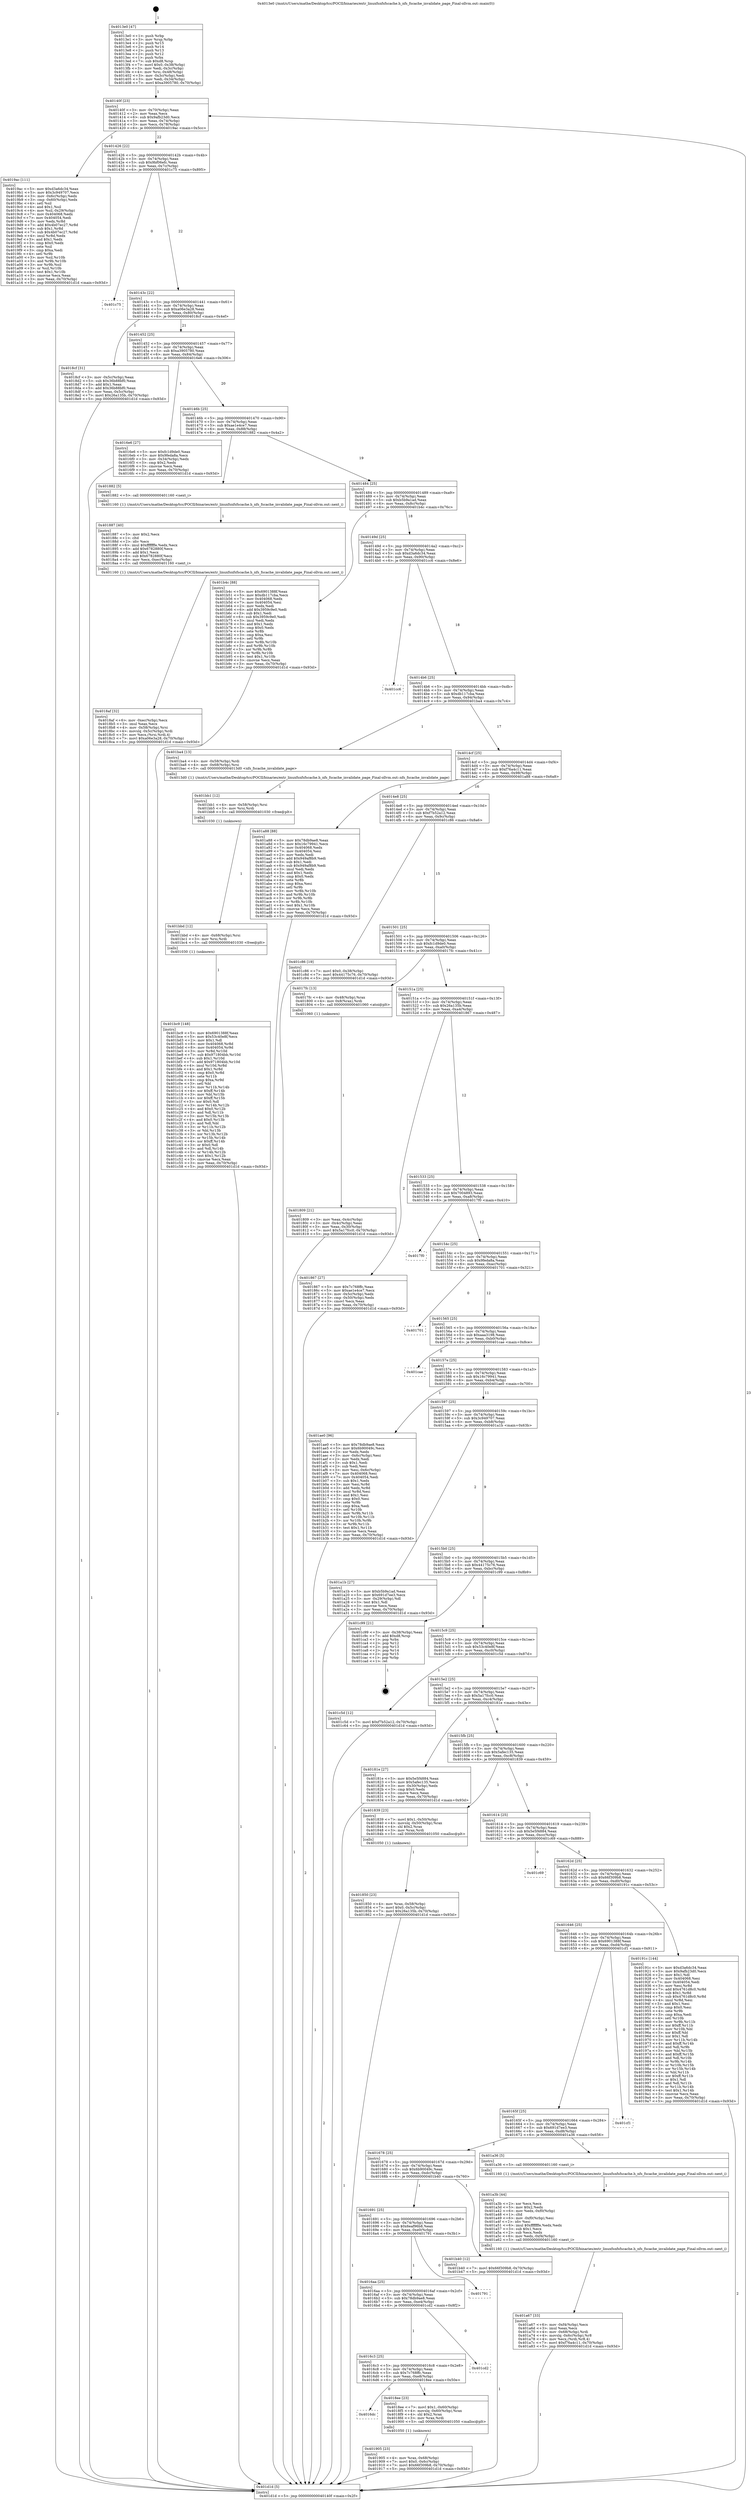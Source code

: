 digraph "0x4013e0" {
  label = "0x4013e0 (/mnt/c/Users/mathe/Desktop/tcc/POCII/binaries/extr_linuxfsnfsfscache.h_nfs_fscache_invalidate_page_Final-ollvm.out::main(0))"
  labelloc = "t"
  node[shape=record]

  Entry [label="",width=0.3,height=0.3,shape=circle,fillcolor=black,style=filled]
  "0x40140f" [label="{
     0x40140f [23]\l
     | [instrs]\l
     &nbsp;&nbsp;0x40140f \<+3\>: mov -0x70(%rbp),%eax\l
     &nbsp;&nbsp;0x401412 \<+2\>: mov %eax,%ecx\l
     &nbsp;&nbsp;0x401414 \<+6\>: sub $0x9afb23d0,%ecx\l
     &nbsp;&nbsp;0x40141a \<+3\>: mov %eax,-0x74(%rbp)\l
     &nbsp;&nbsp;0x40141d \<+3\>: mov %ecx,-0x78(%rbp)\l
     &nbsp;&nbsp;0x401420 \<+6\>: je 00000000004019ac \<main+0x5cc\>\l
  }"]
  "0x4019ac" [label="{
     0x4019ac [111]\l
     | [instrs]\l
     &nbsp;&nbsp;0x4019ac \<+5\>: mov $0xd3a6dc34,%eax\l
     &nbsp;&nbsp;0x4019b1 \<+5\>: mov $0x3c949707,%ecx\l
     &nbsp;&nbsp;0x4019b6 \<+3\>: mov -0x6c(%rbp),%edx\l
     &nbsp;&nbsp;0x4019b9 \<+3\>: cmp -0x60(%rbp),%edx\l
     &nbsp;&nbsp;0x4019bc \<+4\>: setl %sil\l
     &nbsp;&nbsp;0x4019c0 \<+4\>: and $0x1,%sil\l
     &nbsp;&nbsp;0x4019c4 \<+4\>: mov %sil,-0x29(%rbp)\l
     &nbsp;&nbsp;0x4019c8 \<+7\>: mov 0x404068,%edx\l
     &nbsp;&nbsp;0x4019cf \<+7\>: mov 0x404054,%edi\l
     &nbsp;&nbsp;0x4019d6 \<+3\>: mov %edx,%r8d\l
     &nbsp;&nbsp;0x4019d9 \<+7\>: add $0x4b07ec27,%r8d\l
     &nbsp;&nbsp;0x4019e0 \<+4\>: sub $0x1,%r8d\l
     &nbsp;&nbsp;0x4019e4 \<+7\>: sub $0x4b07ec27,%r8d\l
     &nbsp;&nbsp;0x4019eb \<+4\>: imul %r8d,%edx\l
     &nbsp;&nbsp;0x4019ef \<+3\>: and $0x1,%edx\l
     &nbsp;&nbsp;0x4019f2 \<+3\>: cmp $0x0,%edx\l
     &nbsp;&nbsp;0x4019f5 \<+4\>: sete %sil\l
     &nbsp;&nbsp;0x4019f9 \<+3\>: cmp $0xa,%edi\l
     &nbsp;&nbsp;0x4019fc \<+4\>: setl %r9b\l
     &nbsp;&nbsp;0x401a00 \<+3\>: mov %sil,%r10b\l
     &nbsp;&nbsp;0x401a03 \<+3\>: and %r9b,%r10b\l
     &nbsp;&nbsp;0x401a06 \<+3\>: xor %r9b,%sil\l
     &nbsp;&nbsp;0x401a09 \<+3\>: or %sil,%r10b\l
     &nbsp;&nbsp;0x401a0c \<+4\>: test $0x1,%r10b\l
     &nbsp;&nbsp;0x401a10 \<+3\>: cmovne %ecx,%eax\l
     &nbsp;&nbsp;0x401a13 \<+3\>: mov %eax,-0x70(%rbp)\l
     &nbsp;&nbsp;0x401a16 \<+5\>: jmp 0000000000401d1d \<main+0x93d\>\l
  }"]
  "0x401426" [label="{
     0x401426 [22]\l
     | [instrs]\l
     &nbsp;&nbsp;0x401426 \<+5\>: jmp 000000000040142b \<main+0x4b\>\l
     &nbsp;&nbsp;0x40142b \<+3\>: mov -0x74(%rbp),%eax\l
     &nbsp;&nbsp;0x40142e \<+5\>: sub $0x9bf06efc,%eax\l
     &nbsp;&nbsp;0x401433 \<+3\>: mov %eax,-0x7c(%rbp)\l
     &nbsp;&nbsp;0x401436 \<+6\>: je 0000000000401c75 \<main+0x895\>\l
  }"]
  Exit [label="",width=0.3,height=0.3,shape=circle,fillcolor=black,style=filled,peripheries=2]
  "0x401c75" [label="{
     0x401c75\l
  }", style=dashed]
  "0x40143c" [label="{
     0x40143c [22]\l
     | [instrs]\l
     &nbsp;&nbsp;0x40143c \<+5\>: jmp 0000000000401441 \<main+0x61\>\l
     &nbsp;&nbsp;0x401441 \<+3\>: mov -0x74(%rbp),%eax\l
     &nbsp;&nbsp;0x401444 \<+5\>: sub $0xa06e3a28,%eax\l
     &nbsp;&nbsp;0x401449 \<+3\>: mov %eax,-0x80(%rbp)\l
     &nbsp;&nbsp;0x40144c \<+6\>: je 00000000004018cf \<main+0x4ef\>\l
  }"]
  "0x401bc9" [label="{
     0x401bc9 [148]\l
     | [instrs]\l
     &nbsp;&nbsp;0x401bc9 \<+5\>: mov $0x6901388f,%eax\l
     &nbsp;&nbsp;0x401bce \<+5\>: mov $0x53c40e8f,%ecx\l
     &nbsp;&nbsp;0x401bd3 \<+2\>: mov $0x1,%dl\l
     &nbsp;&nbsp;0x401bd5 \<+8\>: mov 0x404068,%r8d\l
     &nbsp;&nbsp;0x401bdd \<+8\>: mov 0x404054,%r9d\l
     &nbsp;&nbsp;0x401be5 \<+3\>: mov %r8d,%r10d\l
     &nbsp;&nbsp;0x401be8 \<+7\>: sub $0x971804bb,%r10d\l
     &nbsp;&nbsp;0x401bef \<+4\>: sub $0x1,%r10d\l
     &nbsp;&nbsp;0x401bf3 \<+7\>: add $0x971804bb,%r10d\l
     &nbsp;&nbsp;0x401bfa \<+4\>: imul %r10d,%r8d\l
     &nbsp;&nbsp;0x401bfe \<+4\>: and $0x1,%r8d\l
     &nbsp;&nbsp;0x401c02 \<+4\>: cmp $0x0,%r8d\l
     &nbsp;&nbsp;0x401c06 \<+4\>: sete %r11b\l
     &nbsp;&nbsp;0x401c0a \<+4\>: cmp $0xa,%r9d\l
     &nbsp;&nbsp;0x401c0e \<+3\>: setl %bl\l
     &nbsp;&nbsp;0x401c11 \<+3\>: mov %r11b,%r14b\l
     &nbsp;&nbsp;0x401c14 \<+4\>: xor $0xff,%r14b\l
     &nbsp;&nbsp;0x401c18 \<+3\>: mov %bl,%r15b\l
     &nbsp;&nbsp;0x401c1b \<+4\>: xor $0xff,%r15b\l
     &nbsp;&nbsp;0x401c1f \<+3\>: xor $0x0,%dl\l
     &nbsp;&nbsp;0x401c22 \<+3\>: mov %r14b,%r12b\l
     &nbsp;&nbsp;0x401c25 \<+4\>: and $0x0,%r12b\l
     &nbsp;&nbsp;0x401c29 \<+3\>: and %dl,%r11b\l
     &nbsp;&nbsp;0x401c2c \<+3\>: mov %r15b,%r13b\l
     &nbsp;&nbsp;0x401c2f \<+4\>: and $0x0,%r13b\l
     &nbsp;&nbsp;0x401c33 \<+2\>: and %dl,%bl\l
     &nbsp;&nbsp;0x401c35 \<+3\>: or %r11b,%r12b\l
     &nbsp;&nbsp;0x401c38 \<+3\>: or %bl,%r13b\l
     &nbsp;&nbsp;0x401c3b \<+3\>: xor %r13b,%r12b\l
     &nbsp;&nbsp;0x401c3e \<+3\>: or %r15b,%r14b\l
     &nbsp;&nbsp;0x401c41 \<+4\>: xor $0xff,%r14b\l
     &nbsp;&nbsp;0x401c45 \<+3\>: or $0x0,%dl\l
     &nbsp;&nbsp;0x401c48 \<+3\>: and %dl,%r14b\l
     &nbsp;&nbsp;0x401c4b \<+3\>: or %r14b,%r12b\l
     &nbsp;&nbsp;0x401c4e \<+4\>: test $0x1,%r12b\l
     &nbsp;&nbsp;0x401c52 \<+3\>: cmovne %ecx,%eax\l
     &nbsp;&nbsp;0x401c55 \<+3\>: mov %eax,-0x70(%rbp)\l
     &nbsp;&nbsp;0x401c58 \<+5\>: jmp 0000000000401d1d \<main+0x93d\>\l
  }"]
  "0x4018cf" [label="{
     0x4018cf [31]\l
     | [instrs]\l
     &nbsp;&nbsp;0x4018cf \<+3\>: mov -0x5c(%rbp),%eax\l
     &nbsp;&nbsp;0x4018d2 \<+5\>: sub $0x36b88bf0,%eax\l
     &nbsp;&nbsp;0x4018d7 \<+3\>: add $0x1,%eax\l
     &nbsp;&nbsp;0x4018da \<+5\>: add $0x36b88bf0,%eax\l
     &nbsp;&nbsp;0x4018df \<+3\>: mov %eax,-0x5c(%rbp)\l
     &nbsp;&nbsp;0x4018e2 \<+7\>: movl $0x26a135b,-0x70(%rbp)\l
     &nbsp;&nbsp;0x4018e9 \<+5\>: jmp 0000000000401d1d \<main+0x93d\>\l
  }"]
  "0x401452" [label="{
     0x401452 [25]\l
     | [instrs]\l
     &nbsp;&nbsp;0x401452 \<+5\>: jmp 0000000000401457 \<main+0x77\>\l
     &nbsp;&nbsp;0x401457 \<+3\>: mov -0x74(%rbp),%eax\l
     &nbsp;&nbsp;0x40145a \<+5\>: sub $0xa3905780,%eax\l
     &nbsp;&nbsp;0x40145f \<+6\>: mov %eax,-0x84(%rbp)\l
     &nbsp;&nbsp;0x401465 \<+6\>: je 00000000004016e6 \<main+0x306\>\l
  }"]
  "0x401bbd" [label="{
     0x401bbd [12]\l
     | [instrs]\l
     &nbsp;&nbsp;0x401bbd \<+4\>: mov -0x68(%rbp),%rsi\l
     &nbsp;&nbsp;0x401bc1 \<+3\>: mov %rsi,%rdi\l
     &nbsp;&nbsp;0x401bc4 \<+5\>: call 0000000000401030 \<free@plt\>\l
     | [calls]\l
     &nbsp;&nbsp;0x401030 \{1\} (unknown)\l
  }"]
  "0x4016e6" [label="{
     0x4016e6 [27]\l
     | [instrs]\l
     &nbsp;&nbsp;0x4016e6 \<+5\>: mov $0xfc1d9de0,%eax\l
     &nbsp;&nbsp;0x4016eb \<+5\>: mov $0x9feda8a,%ecx\l
     &nbsp;&nbsp;0x4016f0 \<+3\>: mov -0x34(%rbp),%edx\l
     &nbsp;&nbsp;0x4016f3 \<+3\>: cmp $0x2,%edx\l
     &nbsp;&nbsp;0x4016f6 \<+3\>: cmovne %ecx,%eax\l
     &nbsp;&nbsp;0x4016f9 \<+3\>: mov %eax,-0x70(%rbp)\l
     &nbsp;&nbsp;0x4016fc \<+5\>: jmp 0000000000401d1d \<main+0x93d\>\l
  }"]
  "0x40146b" [label="{
     0x40146b [25]\l
     | [instrs]\l
     &nbsp;&nbsp;0x40146b \<+5\>: jmp 0000000000401470 \<main+0x90\>\l
     &nbsp;&nbsp;0x401470 \<+3\>: mov -0x74(%rbp),%eax\l
     &nbsp;&nbsp;0x401473 \<+5\>: sub $0xae1e4ce7,%eax\l
     &nbsp;&nbsp;0x401478 \<+6\>: mov %eax,-0x88(%rbp)\l
     &nbsp;&nbsp;0x40147e \<+6\>: je 0000000000401882 \<main+0x4a2\>\l
  }"]
  "0x401d1d" [label="{
     0x401d1d [5]\l
     | [instrs]\l
     &nbsp;&nbsp;0x401d1d \<+5\>: jmp 000000000040140f \<main+0x2f\>\l
  }"]
  "0x4013e0" [label="{
     0x4013e0 [47]\l
     | [instrs]\l
     &nbsp;&nbsp;0x4013e0 \<+1\>: push %rbp\l
     &nbsp;&nbsp;0x4013e1 \<+3\>: mov %rsp,%rbp\l
     &nbsp;&nbsp;0x4013e4 \<+2\>: push %r15\l
     &nbsp;&nbsp;0x4013e6 \<+2\>: push %r14\l
     &nbsp;&nbsp;0x4013e8 \<+2\>: push %r13\l
     &nbsp;&nbsp;0x4013ea \<+2\>: push %r12\l
     &nbsp;&nbsp;0x4013ec \<+1\>: push %rbx\l
     &nbsp;&nbsp;0x4013ed \<+7\>: sub $0xd8,%rsp\l
     &nbsp;&nbsp;0x4013f4 \<+7\>: movl $0x0,-0x38(%rbp)\l
     &nbsp;&nbsp;0x4013fb \<+3\>: mov %edi,-0x3c(%rbp)\l
     &nbsp;&nbsp;0x4013fe \<+4\>: mov %rsi,-0x48(%rbp)\l
     &nbsp;&nbsp;0x401402 \<+3\>: mov -0x3c(%rbp),%edi\l
     &nbsp;&nbsp;0x401405 \<+3\>: mov %edi,-0x34(%rbp)\l
     &nbsp;&nbsp;0x401408 \<+7\>: movl $0xa3905780,-0x70(%rbp)\l
  }"]
  "0x401bb1" [label="{
     0x401bb1 [12]\l
     | [instrs]\l
     &nbsp;&nbsp;0x401bb1 \<+4\>: mov -0x58(%rbp),%rsi\l
     &nbsp;&nbsp;0x401bb5 \<+3\>: mov %rsi,%rdi\l
     &nbsp;&nbsp;0x401bb8 \<+5\>: call 0000000000401030 \<free@plt\>\l
     | [calls]\l
     &nbsp;&nbsp;0x401030 \{1\} (unknown)\l
  }"]
  "0x401882" [label="{
     0x401882 [5]\l
     | [instrs]\l
     &nbsp;&nbsp;0x401882 \<+5\>: call 0000000000401160 \<next_i\>\l
     | [calls]\l
     &nbsp;&nbsp;0x401160 \{1\} (/mnt/c/Users/mathe/Desktop/tcc/POCII/binaries/extr_linuxfsnfsfscache.h_nfs_fscache_invalidate_page_Final-ollvm.out::next_i)\l
  }"]
  "0x401484" [label="{
     0x401484 [25]\l
     | [instrs]\l
     &nbsp;&nbsp;0x401484 \<+5\>: jmp 0000000000401489 \<main+0xa9\>\l
     &nbsp;&nbsp;0x401489 \<+3\>: mov -0x74(%rbp),%eax\l
     &nbsp;&nbsp;0x40148c \<+5\>: sub $0xb5b9a1ad,%eax\l
     &nbsp;&nbsp;0x401491 \<+6\>: mov %eax,-0x8c(%rbp)\l
     &nbsp;&nbsp;0x401497 \<+6\>: je 0000000000401b4c \<main+0x76c\>\l
  }"]
  "0x401a67" [label="{
     0x401a67 [33]\l
     | [instrs]\l
     &nbsp;&nbsp;0x401a67 \<+6\>: mov -0xf4(%rbp),%ecx\l
     &nbsp;&nbsp;0x401a6d \<+3\>: imul %eax,%ecx\l
     &nbsp;&nbsp;0x401a70 \<+4\>: mov -0x68(%rbp),%rdi\l
     &nbsp;&nbsp;0x401a74 \<+4\>: movslq -0x6c(%rbp),%r8\l
     &nbsp;&nbsp;0x401a78 \<+4\>: mov %ecx,(%rdi,%r8,4)\l
     &nbsp;&nbsp;0x401a7c \<+7\>: movl $0xf76a4c11,-0x70(%rbp)\l
     &nbsp;&nbsp;0x401a83 \<+5\>: jmp 0000000000401d1d \<main+0x93d\>\l
  }"]
  "0x401b4c" [label="{
     0x401b4c [88]\l
     | [instrs]\l
     &nbsp;&nbsp;0x401b4c \<+5\>: mov $0x6901388f,%eax\l
     &nbsp;&nbsp;0x401b51 \<+5\>: mov $0xdb117cba,%ecx\l
     &nbsp;&nbsp;0x401b56 \<+7\>: mov 0x404068,%edx\l
     &nbsp;&nbsp;0x401b5d \<+7\>: mov 0x404054,%esi\l
     &nbsp;&nbsp;0x401b64 \<+2\>: mov %edx,%edi\l
     &nbsp;&nbsp;0x401b66 \<+6\>: add $0x3959c9e0,%edi\l
     &nbsp;&nbsp;0x401b6c \<+3\>: sub $0x1,%edi\l
     &nbsp;&nbsp;0x401b6f \<+6\>: sub $0x3959c9e0,%edi\l
     &nbsp;&nbsp;0x401b75 \<+3\>: imul %edi,%edx\l
     &nbsp;&nbsp;0x401b78 \<+3\>: and $0x1,%edx\l
     &nbsp;&nbsp;0x401b7b \<+3\>: cmp $0x0,%edx\l
     &nbsp;&nbsp;0x401b7e \<+4\>: sete %r8b\l
     &nbsp;&nbsp;0x401b82 \<+3\>: cmp $0xa,%esi\l
     &nbsp;&nbsp;0x401b85 \<+4\>: setl %r9b\l
     &nbsp;&nbsp;0x401b89 \<+3\>: mov %r8b,%r10b\l
     &nbsp;&nbsp;0x401b8c \<+3\>: and %r9b,%r10b\l
     &nbsp;&nbsp;0x401b8f \<+3\>: xor %r9b,%r8b\l
     &nbsp;&nbsp;0x401b92 \<+3\>: or %r8b,%r10b\l
     &nbsp;&nbsp;0x401b95 \<+4\>: test $0x1,%r10b\l
     &nbsp;&nbsp;0x401b99 \<+3\>: cmovne %ecx,%eax\l
     &nbsp;&nbsp;0x401b9c \<+3\>: mov %eax,-0x70(%rbp)\l
     &nbsp;&nbsp;0x401b9f \<+5\>: jmp 0000000000401d1d \<main+0x93d\>\l
  }"]
  "0x40149d" [label="{
     0x40149d [25]\l
     | [instrs]\l
     &nbsp;&nbsp;0x40149d \<+5\>: jmp 00000000004014a2 \<main+0xc2\>\l
     &nbsp;&nbsp;0x4014a2 \<+3\>: mov -0x74(%rbp),%eax\l
     &nbsp;&nbsp;0x4014a5 \<+5\>: sub $0xd3a6dc34,%eax\l
     &nbsp;&nbsp;0x4014aa \<+6\>: mov %eax,-0x90(%rbp)\l
     &nbsp;&nbsp;0x4014b0 \<+6\>: je 0000000000401cc6 \<main+0x8e6\>\l
  }"]
  "0x401a3b" [label="{
     0x401a3b [44]\l
     | [instrs]\l
     &nbsp;&nbsp;0x401a3b \<+2\>: xor %ecx,%ecx\l
     &nbsp;&nbsp;0x401a3d \<+5\>: mov $0x2,%edx\l
     &nbsp;&nbsp;0x401a42 \<+6\>: mov %edx,-0xf0(%rbp)\l
     &nbsp;&nbsp;0x401a48 \<+1\>: cltd\l
     &nbsp;&nbsp;0x401a49 \<+6\>: mov -0xf0(%rbp),%esi\l
     &nbsp;&nbsp;0x401a4f \<+2\>: idiv %esi\l
     &nbsp;&nbsp;0x401a51 \<+6\>: imul $0xfffffffe,%edx,%edx\l
     &nbsp;&nbsp;0x401a57 \<+3\>: sub $0x1,%ecx\l
     &nbsp;&nbsp;0x401a5a \<+2\>: sub %ecx,%edx\l
     &nbsp;&nbsp;0x401a5c \<+6\>: mov %edx,-0xf4(%rbp)\l
     &nbsp;&nbsp;0x401a62 \<+5\>: call 0000000000401160 \<next_i\>\l
     | [calls]\l
     &nbsp;&nbsp;0x401160 \{1\} (/mnt/c/Users/mathe/Desktop/tcc/POCII/binaries/extr_linuxfsnfsfscache.h_nfs_fscache_invalidate_page_Final-ollvm.out::next_i)\l
  }"]
  "0x401cc6" [label="{
     0x401cc6\l
  }", style=dashed]
  "0x4014b6" [label="{
     0x4014b6 [25]\l
     | [instrs]\l
     &nbsp;&nbsp;0x4014b6 \<+5\>: jmp 00000000004014bb \<main+0xdb\>\l
     &nbsp;&nbsp;0x4014bb \<+3\>: mov -0x74(%rbp),%eax\l
     &nbsp;&nbsp;0x4014be \<+5\>: sub $0xdb117cba,%eax\l
     &nbsp;&nbsp;0x4014c3 \<+6\>: mov %eax,-0x94(%rbp)\l
     &nbsp;&nbsp;0x4014c9 \<+6\>: je 0000000000401ba4 \<main+0x7c4\>\l
  }"]
  "0x401905" [label="{
     0x401905 [23]\l
     | [instrs]\l
     &nbsp;&nbsp;0x401905 \<+4\>: mov %rax,-0x68(%rbp)\l
     &nbsp;&nbsp;0x401909 \<+7\>: movl $0x0,-0x6c(%rbp)\l
     &nbsp;&nbsp;0x401910 \<+7\>: movl $0x66f309b8,-0x70(%rbp)\l
     &nbsp;&nbsp;0x401917 \<+5\>: jmp 0000000000401d1d \<main+0x93d\>\l
  }"]
  "0x401ba4" [label="{
     0x401ba4 [13]\l
     | [instrs]\l
     &nbsp;&nbsp;0x401ba4 \<+4\>: mov -0x58(%rbp),%rdi\l
     &nbsp;&nbsp;0x401ba8 \<+4\>: mov -0x68(%rbp),%rsi\l
     &nbsp;&nbsp;0x401bac \<+5\>: call 00000000004013d0 \<nfs_fscache_invalidate_page\>\l
     | [calls]\l
     &nbsp;&nbsp;0x4013d0 \{1\} (/mnt/c/Users/mathe/Desktop/tcc/POCII/binaries/extr_linuxfsnfsfscache.h_nfs_fscache_invalidate_page_Final-ollvm.out::nfs_fscache_invalidate_page)\l
  }"]
  "0x4014cf" [label="{
     0x4014cf [25]\l
     | [instrs]\l
     &nbsp;&nbsp;0x4014cf \<+5\>: jmp 00000000004014d4 \<main+0xf4\>\l
     &nbsp;&nbsp;0x4014d4 \<+3\>: mov -0x74(%rbp),%eax\l
     &nbsp;&nbsp;0x4014d7 \<+5\>: sub $0xf76a4c11,%eax\l
     &nbsp;&nbsp;0x4014dc \<+6\>: mov %eax,-0x98(%rbp)\l
     &nbsp;&nbsp;0x4014e2 \<+6\>: je 0000000000401a88 \<main+0x6a8\>\l
  }"]
  "0x4016dc" [label="{
     0x4016dc\l
  }", style=dashed]
  "0x401a88" [label="{
     0x401a88 [88]\l
     | [instrs]\l
     &nbsp;&nbsp;0x401a88 \<+5\>: mov $0x78db9ae8,%eax\l
     &nbsp;&nbsp;0x401a8d \<+5\>: mov $0x16c79941,%ecx\l
     &nbsp;&nbsp;0x401a92 \<+7\>: mov 0x404068,%edx\l
     &nbsp;&nbsp;0x401a99 \<+7\>: mov 0x404054,%esi\l
     &nbsp;&nbsp;0x401aa0 \<+2\>: mov %edx,%edi\l
     &nbsp;&nbsp;0x401aa2 \<+6\>: add $0x949af8b9,%edi\l
     &nbsp;&nbsp;0x401aa8 \<+3\>: sub $0x1,%edi\l
     &nbsp;&nbsp;0x401aab \<+6\>: sub $0x949af8b9,%edi\l
     &nbsp;&nbsp;0x401ab1 \<+3\>: imul %edi,%edx\l
     &nbsp;&nbsp;0x401ab4 \<+3\>: and $0x1,%edx\l
     &nbsp;&nbsp;0x401ab7 \<+3\>: cmp $0x0,%edx\l
     &nbsp;&nbsp;0x401aba \<+4\>: sete %r8b\l
     &nbsp;&nbsp;0x401abe \<+3\>: cmp $0xa,%esi\l
     &nbsp;&nbsp;0x401ac1 \<+4\>: setl %r9b\l
     &nbsp;&nbsp;0x401ac5 \<+3\>: mov %r8b,%r10b\l
     &nbsp;&nbsp;0x401ac8 \<+3\>: and %r9b,%r10b\l
     &nbsp;&nbsp;0x401acb \<+3\>: xor %r9b,%r8b\l
     &nbsp;&nbsp;0x401ace \<+3\>: or %r8b,%r10b\l
     &nbsp;&nbsp;0x401ad1 \<+4\>: test $0x1,%r10b\l
     &nbsp;&nbsp;0x401ad5 \<+3\>: cmovne %ecx,%eax\l
     &nbsp;&nbsp;0x401ad8 \<+3\>: mov %eax,-0x70(%rbp)\l
     &nbsp;&nbsp;0x401adb \<+5\>: jmp 0000000000401d1d \<main+0x93d\>\l
  }"]
  "0x4014e8" [label="{
     0x4014e8 [25]\l
     | [instrs]\l
     &nbsp;&nbsp;0x4014e8 \<+5\>: jmp 00000000004014ed \<main+0x10d\>\l
     &nbsp;&nbsp;0x4014ed \<+3\>: mov -0x74(%rbp),%eax\l
     &nbsp;&nbsp;0x4014f0 \<+5\>: sub $0xf7b52a12,%eax\l
     &nbsp;&nbsp;0x4014f5 \<+6\>: mov %eax,-0x9c(%rbp)\l
     &nbsp;&nbsp;0x4014fb \<+6\>: je 0000000000401c86 \<main+0x8a6\>\l
  }"]
  "0x4018ee" [label="{
     0x4018ee [23]\l
     | [instrs]\l
     &nbsp;&nbsp;0x4018ee \<+7\>: movl $0x1,-0x60(%rbp)\l
     &nbsp;&nbsp;0x4018f5 \<+4\>: movslq -0x60(%rbp),%rax\l
     &nbsp;&nbsp;0x4018f9 \<+4\>: shl $0x2,%rax\l
     &nbsp;&nbsp;0x4018fd \<+3\>: mov %rax,%rdi\l
     &nbsp;&nbsp;0x401900 \<+5\>: call 0000000000401050 \<malloc@plt\>\l
     | [calls]\l
     &nbsp;&nbsp;0x401050 \{1\} (unknown)\l
  }"]
  "0x401c86" [label="{
     0x401c86 [19]\l
     | [instrs]\l
     &nbsp;&nbsp;0x401c86 \<+7\>: movl $0x0,-0x38(%rbp)\l
     &nbsp;&nbsp;0x401c8d \<+7\>: movl $0x44175c76,-0x70(%rbp)\l
     &nbsp;&nbsp;0x401c94 \<+5\>: jmp 0000000000401d1d \<main+0x93d\>\l
  }"]
  "0x401501" [label="{
     0x401501 [25]\l
     | [instrs]\l
     &nbsp;&nbsp;0x401501 \<+5\>: jmp 0000000000401506 \<main+0x126\>\l
     &nbsp;&nbsp;0x401506 \<+3\>: mov -0x74(%rbp),%eax\l
     &nbsp;&nbsp;0x401509 \<+5\>: sub $0xfc1d9de0,%eax\l
     &nbsp;&nbsp;0x40150e \<+6\>: mov %eax,-0xa0(%rbp)\l
     &nbsp;&nbsp;0x401514 \<+6\>: je 00000000004017fc \<main+0x41c\>\l
  }"]
  "0x4016c3" [label="{
     0x4016c3 [25]\l
     | [instrs]\l
     &nbsp;&nbsp;0x4016c3 \<+5\>: jmp 00000000004016c8 \<main+0x2e8\>\l
     &nbsp;&nbsp;0x4016c8 \<+3\>: mov -0x74(%rbp),%eax\l
     &nbsp;&nbsp;0x4016cb \<+5\>: sub $0x7c768ffc,%eax\l
     &nbsp;&nbsp;0x4016d0 \<+6\>: mov %eax,-0xe8(%rbp)\l
     &nbsp;&nbsp;0x4016d6 \<+6\>: je 00000000004018ee \<main+0x50e\>\l
  }"]
  "0x4017fc" [label="{
     0x4017fc [13]\l
     | [instrs]\l
     &nbsp;&nbsp;0x4017fc \<+4\>: mov -0x48(%rbp),%rax\l
     &nbsp;&nbsp;0x401800 \<+4\>: mov 0x8(%rax),%rdi\l
     &nbsp;&nbsp;0x401804 \<+5\>: call 0000000000401060 \<atoi@plt\>\l
     | [calls]\l
     &nbsp;&nbsp;0x401060 \{1\} (unknown)\l
  }"]
  "0x40151a" [label="{
     0x40151a [25]\l
     | [instrs]\l
     &nbsp;&nbsp;0x40151a \<+5\>: jmp 000000000040151f \<main+0x13f\>\l
     &nbsp;&nbsp;0x40151f \<+3\>: mov -0x74(%rbp),%eax\l
     &nbsp;&nbsp;0x401522 \<+5\>: sub $0x26a135b,%eax\l
     &nbsp;&nbsp;0x401527 \<+6\>: mov %eax,-0xa4(%rbp)\l
     &nbsp;&nbsp;0x40152d \<+6\>: je 0000000000401867 \<main+0x487\>\l
  }"]
  "0x401809" [label="{
     0x401809 [21]\l
     | [instrs]\l
     &nbsp;&nbsp;0x401809 \<+3\>: mov %eax,-0x4c(%rbp)\l
     &nbsp;&nbsp;0x40180c \<+3\>: mov -0x4c(%rbp),%eax\l
     &nbsp;&nbsp;0x40180f \<+3\>: mov %eax,-0x30(%rbp)\l
     &nbsp;&nbsp;0x401812 \<+7\>: movl $0x5a17fcc0,-0x70(%rbp)\l
     &nbsp;&nbsp;0x401819 \<+5\>: jmp 0000000000401d1d \<main+0x93d\>\l
  }"]
  "0x401cd2" [label="{
     0x401cd2\l
  }", style=dashed]
  "0x401867" [label="{
     0x401867 [27]\l
     | [instrs]\l
     &nbsp;&nbsp;0x401867 \<+5\>: mov $0x7c768ffc,%eax\l
     &nbsp;&nbsp;0x40186c \<+5\>: mov $0xae1e4ce7,%ecx\l
     &nbsp;&nbsp;0x401871 \<+3\>: mov -0x5c(%rbp),%edx\l
     &nbsp;&nbsp;0x401874 \<+3\>: cmp -0x50(%rbp),%edx\l
     &nbsp;&nbsp;0x401877 \<+3\>: cmovl %ecx,%eax\l
     &nbsp;&nbsp;0x40187a \<+3\>: mov %eax,-0x70(%rbp)\l
     &nbsp;&nbsp;0x40187d \<+5\>: jmp 0000000000401d1d \<main+0x93d\>\l
  }"]
  "0x401533" [label="{
     0x401533 [25]\l
     | [instrs]\l
     &nbsp;&nbsp;0x401533 \<+5\>: jmp 0000000000401538 \<main+0x158\>\l
     &nbsp;&nbsp;0x401538 \<+3\>: mov -0x74(%rbp),%eax\l
     &nbsp;&nbsp;0x40153b \<+5\>: sub $0x7004893,%eax\l
     &nbsp;&nbsp;0x401540 \<+6\>: mov %eax,-0xa8(%rbp)\l
     &nbsp;&nbsp;0x401546 \<+6\>: je 00000000004017f0 \<main+0x410\>\l
  }"]
  "0x4016aa" [label="{
     0x4016aa [25]\l
     | [instrs]\l
     &nbsp;&nbsp;0x4016aa \<+5\>: jmp 00000000004016af \<main+0x2cf\>\l
     &nbsp;&nbsp;0x4016af \<+3\>: mov -0x74(%rbp),%eax\l
     &nbsp;&nbsp;0x4016b2 \<+5\>: sub $0x78db9ae8,%eax\l
     &nbsp;&nbsp;0x4016b7 \<+6\>: mov %eax,-0xe4(%rbp)\l
     &nbsp;&nbsp;0x4016bd \<+6\>: je 0000000000401cd2 \<main+0x8f2\>\l
  }"]
  "0x4017f0" [label="{
     0x4017f0\l
  }", style=dashed]
  "0x40154c" [label="{
     0x40154c [25]\l
     | [instrs]\l
     &nbsp;&nbsp;0x40154c \<+5\>: jmp 0000000000401551 \<main+0x171\>\l
     &nbsp;&nbsp;0x401551 \<+3\>: mov -0x74(%rbp),%eax\l
     &nbsp;&nbsp;0x401554 \<+5\>: sub $0x9feda8a,%eax\l
     &nbsp;&nbsp;0x401559 \<+6\>: mov %eax,-0xac(%rbp)\l
     &nbsp;&nbsp;0x40155f \<+6\>: je 0000000000401701 \<main+0x321\>\l
  }"]
  "0x401791" [label="{
     0x401791\l
  }", style=dashed]
  "0x401701" [label="{
     0x401701\l
  }", style=dashed]
  "0x401565" [label="{
     0x401565 [25]\l
     | [instrs]\l
     &nbsp;&nbsp;0x401565 \<+5\>: jmp 000000000040156a \<main+0x18a\>\l
     &nbsp;&nbsp;0x40156a \<+3\>: mov -0x74(%rbp),%eax\l
     &nbsp;&nbsp;0x40156d \<+5\>: sub $0xaaa3198,%eax\l
     &nbsp;&nbsp;0x401572 \<+6\>: mov %eax,-0xb0(%rbp)\l
     &nbsp;&nbsp;0x401578 \<+6\>: je 0000000000401cae \<main+0x8ce\>\l
  }"]
  "0x401691" [label="{
     0x401691 [25]\l
     | [instrs]\l
     &nbsp;&nbsp;0x401691 \<+5\>: jmp 0000000000401696 \<main+0x2b6\>\l
     &nbsp;&nbsp;0x401696 \<+3\>: mov -0x74(%rbp),%eax\l
     &nbsp;&nbsp;0x401699 \<+5\>: sub $0x6eaf96b8,%eax\l
     &nbsp;&nbsp;0x40169e \<+6\>: mov %eax,-0xe0(%rbp)\l
     &nbsp;&nbsp;0x4016a4 \<+6\>: je 0000000000401791 \<main+0x3b1\>\l
  }"]
  "0x401cae" [label="{
     0x401cae\l
  }", style=dashed]
  "0x40157e" [label="{
     0x40157e [25]\l
     | [instrs]\l
     &nbsp;&nbsp;0x40157e \<+5\>: jmp 0000000000401583 \<main+0x1a3\>\l
     &nbsp;&nbsp;0x401583 \<+3\>: mov -0x74(%rbp),%eax\l
     &nbsp;&nbsp;0x401586 \<+5\>: sub $0x16c79941,%eax\l
     &nbsp;&nbsp;0x40158b \<+6\>: mov %eax,-0xb4(%rbp)\l
     &nbsp;&nbsp;0x401591 \<+6\>: je 0000000000401ae0 \<main+0x700\>\l
  }"]
  "0x401b40" [label="{
     0x401b40 [12]\l
     | [instrs]\l
     &nbsp;&nbsp;0x401b40 \<+7\>: movl $0x66f309b8,-0x70(%rbp)\l
     &nbsp;&nbsp;0x401b47 \<+5\>: jmp 0000000000401d1d \<main+0x93d\>\l
  }"]
  "0x401ae0" [label="{
     0x401ae0 [96]\l
     | [instrs]\l
     &nbsp;&nbsp;0x401ae0 \<+5\>: mov $0x78db9ae8,%eax\l
     &nbsp;&nbsp;0x401ae5 \<+5\>: mov $0x6b90049c,%ecx\l
     &nbsp;&nbsp;0x401aea \<+2\>: xor %edx,%edx\l
     &nbsp;&nbsp;0x401aec \<+3\>: mov -0x6c(%rbp),%esi\l
     &nbsp;&nbsp;0x401aef \<+2\>: mov %edx,%edi\l
     &nbsp;&nbsp;0x401af1 \<+3\>: sub $0x1,%edi\l
     &nbsp;&nbsp;0x401af4 \<+2\>: sub %edi,%esi\l
     &nbsp;&nbsp;0x401af6 \<+3\>: mov %esi,-0x6c(%rbp)\l
     &nbsp;&nbsp;0x401af9 \<+7\>: mov 0x404068,%esi\l
     &nbsp;&nbsp;0x401b00 \<+7\>: mov 0x404054,%edi\l
     &nbsp;&nbsp;0x401b07 \<+3\>: sub $0x1,%edx\l
     &nbsp;&nbsp;0x401b0a \<+3\>: mov %esi,%r8d\l
     &nbsp;&nbsp;0x401b0d \<+3\>: add %edx,%r8d\l
     &nbsp;&nbsp;0x401b10 \<+4\>: imul %r8d,%esi\l
     &nbsp;&nbsp;0x401b14 \<+3\>: and $0x1,%esi\l
     &nbsp;&nbsp;0x401b17 \<+3\>: cmp $0x0,%esi\l
     &nbsp;&nbsp;0x401b1a \<+4\>: sete %r9b\l
     &nbsp;&nbsp;0x401b1e \<+3\>: cmp $0xa,%edi\l
     &nbsp;&nbsp;0x401b21 \<+4\>: setl %r10b\l
     &nbsp;&nbsp;0x401b25 \<+3\>: mov %r9b,%r11b\l
     &nbsp;&nbsp;0x401b28 \<+3\>: and %r10b,%r11b\l
     &nbsp;&nbsp;0x401b2b \<+3\>: xor %r10b,%r9b\l
     &nbsp;&nbsp;0x401b2e \<+3\>: or %r9b,%r11b\l
     &nbsp;&nbsp;0x401b31 \<+4\>: test $0x1,%r11b\l
     &nbsp;&nbsp;0x401b35 \<+3\>: cmovne %ecx,%eax\l
     &nbsp;&nbsp;0x401b38 \<+3\>: mov %eax,-0x70(%rbp)\l
     &nbsp;&nbsp;0x401b3b \<+5\>: jmp 0000000000401d1d \<main+0x93d\>\l
  }"]
  "0x401597" [label="{
     0x401597 [25]\l
     | [instrs]\l
     &nbsp;&nbsp;0x401597 \<+5\>: jmp 000000000040159c \<main+0x1bc\>\l
     &nbsp;&nbsp;0x40159c \<+3\>: mov -0x74(%rbp),%eax\l
     &nbsp;&nbsp;0x40159f \<+5\>: sub $0x3c949707,%eax\l
     &nbsp;&nbsp;0x4015a4 \<+6\>: mov %eax,-0xb8(%rbp)\l
     &nbsp;&nbsp;0x4015aa \<+6\>: je 0000000000401a1b \<main+0x63b\>\l
  }"]
  "0x401678" [label="{
     0x401678 [25]\l
     | [instrs]\l
     &nbsp;&nbsp;0x401678 \<+5\>: jmp 000000000040167d \<main+0x29d\>\l
     &nbsp;&nbsp;0x40167d \<+3\>: mov -0x74(%rbp),%eax\l
     &nbsp;&nbsp;0x401680 \<+5\>: sub $0x6b90049c,%eax\l
     &nbsp;&nbsp;0x401685 \<+6\>: mov %eax,-0xdc(%rbp)\l
     &nbsp;&nbsp;0x40168b \<+6\>: je 0000000000401b40 \<main+0x760\>\l
  }"]
  "0x401a1b" [label="{
     0x401a1b [27]\l
     | [instrs]\l
     &nbsp;&nbsp;0x401a1b \<+5\>: mov $0xb5b9a1ad,%eax\l
     &nbsp;&nbsp;0x401a20 \<+5\>: mov $0x691d7ee3,%ecx\l
     &nbsp;&nbsp;0x401a25 \<+3\>: mov -0x29(%rbp),%dl\l
     &nbsp;&nbsp;0x401a28 \<+3\>: test $0x1,%dl\l
     &nbsp;&nbsp;0x401a2b \<+3\>: cmovne %ecx,%eax\l
     &nbsp;&nbsp;0x401a2e \<+3\>: mov %eax,-0x70(%rbp)\l
     &nbsp;&nbsp;0x401a31 \<+5\>: jmp 0000000000401d1d \<main+0x93d\>\l
  }"]
  "0x4015b0" [label="{
     0x4015b0 [25]\l
     | [instrs]\l
     &nbsp;&nbsp;0x4015b0 \<+5\>: jmp 00000000004015b5 \<main+0x1d5\>\l
     &nbsp;&nbsp;0x4015b5 \<+3\>: mov -0x74(%rbp),%eax\l
     &nbsp;&nbsp;0x4015b8 \<+5\>: sub $0x44175c76,%eax\l
     &nbsp;&nbsp;0x4015bd \<+6\>: mov %eax,-0xbc(%rbp)\l
     &nbsp;&nbsp;0x4015c3 \<+6\>: je 0000000000401c99 \<main+0x8b9\>\l
  }"]
  "0x401a36" [label="{
     0x401a36 [5]\l
     | [instrs]\l
     &nbsp;&nbsp;0x401a36 \<+5\>: call 0000000000401160 \<next_i\>\l
     | [calls]\l
     &nbsp;&nbsp;0x401160 \{1\} (/mnt/c/Users/mathe/Desktop/tcc/POCII/binaries/extr_linuxfsnfsfscache.h_nfs_fscache_invalidate_page_Final-ollvm.out::next_i)\l
  }"]
  "0x401c99" [label="{
     0x401c99 [21]\l
     | [instrs]\l
     &nbsp;&nbsp;0x401c99 \<+3\>: mov -0x38(%rbp),%eax\l
     &nbsp;&nbsp;0x401c9c \<+7\>: add $0xd8,%rsp\l
     &nbsp;&nbsp;0x401ca3 \<+1\>: pop %rbx\l
     &nbsp;&nbsp;0x401ca4 \<+2\>: pop %r12\l
     &nbsp;&nbsp;0x401ca6 \<+2\>: pop %r13\l
     &nbsp;&nbsp;0x401ca8 \<+2\>: pop %r14\l
     &nbsp;&nbsp;0x401caa \<+2\>: pop %r15\l
     &nbsp;&nbsp;0x401cac \<+1\>: pop %rbp\l
     &nbsp;&nbsp;0x401cad \<+1\>: ret\l
  }"]
  "0x4015c9" [label="{
     0x4015c9 [25]\l
     | [instrs]\l
     &nbsp;&nbsp;0x4015c9 \<+5\>: jmp 00000000004015ce \<main+0x1ee\>\l
     &nbsp;&nbsp;0x4015ce \<+3\>: mov -0x74(%rbp),%eax\l
     &nbsp;&nbsp;0x4015d1 \<+5\>: sub $0x53c40e8f,%eax\l
     &nbsp;&nbsp;0x4015d6 \<+6\>: mov %eax,-0xc0(%rbp)\l
     &nbsp;&nbsp;0x4015dc \<+6\>: je 0000000000401c5d \<main+0x87d\>\l
  }"]
  "0x40165f" [label="{
     0x40165f [25]\l
     | [instrs]\l
     &nbsp;&nbsp;0x40165f \<+5\>: jmp 0000000000401664 \<main+0x284\>\l
     &nbsp;&nbsp;0x401664 \<+3\>: mov -0x74(%rbp),%eax\l
     &nbsp;&nbsp;0x401667 \<+5\>: sub $0x691d7ee3,%eax\l
     &nbsp;&nbsp;0x40166c \<+6\>: mov %eax,-0xd8(%rbp)\l
     &nbsp;&nbsp;0x401672 \<+6\>: je 0000000000401a36 \<main+0x656\>\l
  }"]
  "0x401c5d" [label="{
     0x401c5d [12]\l
     | [instrs]\l
     &nbsp;&nbsp;0x401c5d \<+7\>: movl $0xf7b52a12,-0x70(%rbp)\l
     &nbsp;&nbsp;0x401c64 \<+5\>: jmp 0000000000401d1d \<main+0x93d\>\l
  }"]
  "0x4015e2" [label="{
     0x4015e2 [25]\l
     | [instrs]\l
     &nbsp;&nbsp;0x4015e2 \<+5\>: jmp 00000000004015e7 \<main+0x207\>\l
     &nbsp;&nbsp;0x4015e7 \<+3\>: mov -0x74(%rbp),%eax\l
     &nbsp;&nbsp;0x4015ea \<+5\>: sub $0x5a17fcc0,%eax\l
     &nbsp;&nbsp;0x4015ef \<+6\>: mov %eax,-0xc4(%rbp)\l
     &nbsp;&nbsp;0x4015f5 \<+6\>: je 000000000040181e \<main+0x43e\>\l
  }"]
  "0x401cf1" [label="{
     0x401cf1\l
  }", style=dashed]
  "0x40181e" [label="{
     0x40181e [27]\l
     | [instrs]\l
     &nbsp;&nbsp;0x40181e \<+5\>: mov $0x5e5f4884,%eax\l
     &nbsp;&nbsp;0x401823 \<+5\>: mov $0x5afec135,%ecx\l
     &nbsp;&nbsp;0x401828 \<+3\>: mov -0x30(%rbp),%edx\l
     &nbsp;&nbsp;0x40182b \<+3\>: cmp $0x0,%edx\l
     &nbsp;&nbsp;0x40182e \<+3\>: cmove %ecx,%eax\l
     &nbsp;&nbsp;0x401831 \<+3\>: mov %eax,-0x70(%rbp)\l
     &nbsp;&nbsp;0x401834 \<+5\>: jmp 0000000000401d1d \<main+0x93d\>\l
  }"]
  "0x4015fb" [label="{
     0x4015fb [25]\l
     | [instrs]\l
     &nbsp;&nbsp;0x4015fb \<+5\>: jmp 0000000000401600 \<main+0x220\>\l
     &nbsp;&nbsp;0x401600 \<+3\>: mov -0x74(%rbp),%eax\l
     &nbsp;&nbsp;0x401603 \<+5\>: sub $0x5afec135,%eax\l
     &nbsp;&nbsp;0x401608 \<+6\>: mov %eax,-0xc8(%rbp)\l
     &nbsp;&nbsp;0x40160e \<+6\>: je 0000000000401839 \<main+0x459\>\l
  }"]
  "0x401646" [label="{
     0x401646 [25]\l
     | [instrs]\l
     &nbsp;&nbsp;0x401646 \<+5\>: jmp 000000000040164b \<main+0x26b\>\l
     &nbsp;&nbsp;0x40164b \<+3\>: mov -0x74(%rbp),%eax\l
     &nbsp;&nbsp;0x40164e \<+5\>: sub $0x6901388f,%eax\l
     &nbsp;&nbsp;0x401653 \<+6\>: mov %eax,-0xd4(%rbp)\l
     &nbsp;&nbsp;0x401659 \<+6\>: je 0000000000401cf1 \<main+0x911\>\l
  }"]
  "0x401839" [label="{
     0x401839 [23]\l
     | [instrs]\l
     &nbsp;&nbsp;0x401839 \<+7\>: movl $0x1,-0x50(%rbp)\l
     &nbsp;&nbsp;0x401840 \<+4\>: movslq -0x50(%rbp),%rax\l
     &nbsp;&nbsp;0x401844 \<+4\>: shl $0x2,%rax\l
     &nbsp;&nbsp;0x401848 \<+3\>: mov %rax,%rdi\l
     &nbsp;&nbsp;0x40184b \<+5\>: call 0000000000401050 \<malloc@plt\>\l
     | [calls]\l
     &nbsp;&nbsp;0x401050 \{1\} (unknown)\l
  }"]
  "0x401614" [label="{
     0x401614 [25]\l
     | [instrs]\l
     &nbsp;&nbsp;0x401614 \<+5\>: jmp 0000000000401619 \<main+0x239\>\l
     &nbsp;&nbsp;0x401619 \<+3\>: mov -0x74(%rbp),%eax\l
     &nbsp;&nbsp;0x40161c \<+5\>: sub $0x5e5f4884,%eax\l
     &nbsp;&nbsp;0x401621 \<+6\>: mov %eax,-0xcc(%rbp)\l
     &nbsp;&nbsp;0x401627 \<+6\>: je 0000000000401c69 \<main+0x889\>\l
  }"]
  "0x401850" [label="{
     0x401850 [23]\l
     | [instrs]\l
     &nbsp;&nbsp;0x401850 \<+4\>: mov %rax,-0x58(%rbp)\l
     &nbsp;&nbsp;0x401854 \<+7\>: movl $0x0,-0x5c(%rbp)\l
     &nbsp;&nbsp;0x40185b \<+7\>: movl $0x26a135b,-0x70(%rbp)\l
     &nbsp;&nbsp;0x401862 \<+5\>: jmp 0000000000401d1d \<main+0x93d\>\l
  }"]
  "0x401887" [label="{
     0x401887 [40]\l
     | [instrs]\l
     &nbsp;&nbsp;0x401887 \<+5\>: mov $0x2,%ecx\l
     &nbsp;&nbsp;0x40188c \<+1\>: cltd\l
     &nbsp;&nbsp;0x40188d \<+2\>: idiv %ecx\l
     &nbsp;&nbsp;0x40188f \<+6\>: imul $0xfffffffe,%edx,%ecx\l
     &nbsp;&nbsp;0x401895 \<+6\>: add $0x6782880f,%ecx\l
     &nbsp;&nbsp;0x40189b \<+3\>: add $0x1,%ecx\l
     &nbsp;&nbsp;0x40189e \<+6\>: sub $0x6782880f,%ecx\l
     &nbsp;&nbsp;0x4018a4 \<+6\>: mov %ecx,-0xec(%rbp)\l
     &nbsp;&nbsp;0x4018aa \<+5\>: call 0000000000401160 \<next_i\>\l
     | [calls]\l
     &nbsp;&nbsp;0x401160 \{1\} (/mnt/c/Users/mathe/Desktop/tcc/POCII/binaries/extr_linuxfsnfsfscache.h_nfs_fscache_invalidate_page_Final-ollvm.out::next_i)\l
  }"]
  "0x4018af" [label="{
     0x4018af [32]\l
     | [instrs]\l
     &nbsp;&nbsp;0x4018af \<+6\>: mov -0xec(%rbp),%ecx\l
     &nbsp;&nbsp;0x4018b5 \<+3\>: imul %eax,%ecx\l
     &nbsp;&nbsp;0x4018b8 \<+4\>: mov -0x58(%rbp),%rsi\l
     &nbsp;&nbsp;0x4018bc \<+4\>: movslq -0x5c(%rbp),%rdi\l
     &nbsp;&nbsp;0x4018c0 \<+3\>: mov %ecx,(%rsi,%rdi,4)\l
     &nbsp;&nbsp;0x4018c3 \<+7\>: movl $0xa06e3a28,-0x70(%rbp)\l
     &nbsp;&nbsp;0x4018ca \<+5\>: jmp 0000000000401d1d \<main+0x93d\>\l
  }"]
  "0x40191c" [label="{
     0x40191c [144]\l
     | [instrs]\l
     &nbsp;&nbsp;0x40191c \<+5\>: mov $0xd3a6dc34,%eax\l
     &nbsp;&nbsp;0x401921 \<+5\>: mov $0x9afb23d0,%ecx\l
     &nbsp;&nbsp;0x401926 \<+2\>: mov $0x1,%dl\l
     &nbsp;&nbsp;0x401928 \<+7\>: mov 0x404068,%esi\l
     &nbsp;&nbsp;0x40192f \<+7\>: mov 0x404054,%edi\l
     &nbsp;&nbsp;0x401936 \<+3\>: mov %esi,%r8d\l
     &nbsp;&nbsp;0x401939 \<+7\>: add $0x4761d8c0,%r8d\l
     &nbsp;&nbsp;0x401940 \<+4\>: sub $0x1,%r8d\l
     &nbsp;&nbsp;0x401944 \<+7\>: sub $0x4761d8c0,%r8d\l
     &nbsp;&nbsp;0x40194b \<+4\>: imul %r8d,%esi\l
     &nbsp;&nbsp;0x40194f \<+3\>: and $0x1,%esi\l
     &nbsp;&nbsp;0x401952 \<+3\>: cmp $0x0,%esi\l
     &nbsp;&nbsp;0x401955 \<+4\>: sete %r9b\l
     &nbsp;&nbsp;0x401959 \<+3\>: cmp $0xa,%edi\l
     &nbsp;&nbsp;0x40195c \<+4\>: setl %r10b\l
     &nbsp;&nbsp;0x401960 \<+3\>: mov %r9b,%r11b\l
     &nbsp;&nbsp;0x401963 \<+4\>: xor $0xff,%r11b\l
     &nbsp;&nbsp;0x401967 \<+3\>: mov %r10b,%bl\l
     &nbsp;&nbsp;0x40196a \<+3\>: xor $0xff,%bl\l
     &nbsp;&nbsp;0x40196d \<+3\>: xor $0x1,%dl\l
     &nbsp;&nbsp;0x401970 \<+3\>: mov %r11b,%r14b\l
     &nbsp;&nbsp;0x401973 \<+4\>: and $0xff,%r14b\l
     &nbsp;&nbsp;0x401977 \<+3\>: and %dl,%r9b\l
     &nbsp;&nbsp;0x40197a \<+3\>: mov %bl,%r15b\l
     &nbsp;&nbsp;0x40197d \<+4\>: and $0xff,%r15b\l
     &nbsp;&nbsp;0x401981 \<+3\>: and %dl,%r10b\l
     &nbsp;&nbsp;0x401984 \<+3\>: or %r9b,%r14b\l
     &nbsp;&nbsp;0x401987 \<+3\>: or %r10b,%r15b\l
     &nbsp;&nbsp;0x40198a \<+3\>: xor %r15b,%r14b\l
     &nbsp;&nbsp;0x40198d \<+3\>: or %bl,%r11b\l
     &nbsp;&nbsp;0x401990 \<+4\>: xor $0xff,%r11b\l
     &nbsp;&nbsp;0x401994 \<+3\>: or $0x1,%dl\l
     &nbsp;&nbsp;0x401997 \<+3\>: and %dl,%r11b\l
     &nbsp;&nbsp;0x40199a \<+3\>: or %r11b,%r14b\l
     &nbsp;&nbsp;0x40199d \<+4\>: test $0x1,%r14b\l
     &nbsp;&nbsp;0x4019a1 \<+3\>: cmovne %ecx,%eax\l
     &nbsp;&nbsp;0x4019a4 \<+3\>: mov %eax,-0x70(%rbp)\l
     &nbsp;&nbsp;0x4019a7 \<+5\>: jmp 0000000000401d1d \<main+0x93d\>\l
  }"]
  "0x401c69" [label="{
     0x401c69\l
  }", style=dashed]
  "0x40162d" [label="{
     0x40162d [25]\l
     | [instrs]\l
     &nbsp;&nbsp;0x40162d \<+5\>: jmp 0000000000401632 \<main+0x252\>\l
     &nbsp;&nbsp;0x401632 \<+3\>: mov -0x74(%rbp),%eax\l
     &nbsp;&nbsp;0x401635 \<+5\>: sub $0x66f309b8,%eax\l
     &nbsp;&nbsp;0x40163a \<+6\>: mov %eax,-0xd0(%rbp)\l
     &nbsp;&nbsp;0x401640 \<+6\>: je 000000000040191c \<main+0x53c\>\l
  }"]
  Entry -> "0x4013e0" [label=" 1"]
  "0x40140f" -> "0x4019ac" [label=" 2"]
  "0x40140f" -> "0x401426" [label=" 22"]
  "0x401c99" -> Exit [label=" 1"]
  "0x401426" -> "0x401c75" [label=" 0"]
  "0x401426" -> "0x40143c" [label=" 22"]
  "0x401c86" -> "0x401d1d" [label=" 1"]
  "0x40143c" -> "0x4018cf" [label=" 1"]
  "0x40143c" -> "0x401452" [label=" 21"]
  "0x401c5d" -> "0x401d1d" [label=" 1"]
  "0x401452" -> "0x4016e6" [label=" 1"]
  "0x401452" -> "0x40146b" [label=" 20"]
  "0x4016e6" -> "0x401d1d" [label=" 1"]
  "0x4013e0" -> "0x40140f" [label=" 1"]
  "0x401d1d" -> "0x40140f" [label=" 23"]
  "0x401bc9" -> "0x401d1d" [label=" 1"]
  "0x40146b" -> "0x401882" [label=" 1"]
  "0x40146b" -> "0x401484" [label=" 19"]
  "0x401bbd" -> "0x401bc9" [label=" 1"]
  "0x401484" -> "0x401b4c" [label=" 1"]
  "0x401484" -> "0x40149d" [label=" 18"]
  "0x401bb1" -> "0x401bbd" [label=" 1"]
  "0x40149d" -> "0x401cc6" [label=" 0"]
  "0x40149d" -> "0x4014b6" [label=" 18"]
  "0x401ba4" -> "0x401bb1" [label=" 1"]
  "0x4014b6" -> "0x401ba4" [label=" 1"]
  "0x4014b6" -> "0x4014cf" [label=" 17"]
  "0x401b4c" -> "0x401d1d" [label=" 1"]
  "0x4014cf" -> "0x401a88" [label=" 1"]
  "0x4014cf" -> "0x4014e8" [label=" 16"]
  "0x401b40" -> "0x401d1d" [label=" 1"]
  "0x4014e8" -> "0x401c86" [label=" 1"]
  "0x4014e8" -> "0x401501" [label=" 15"]
  "0x401ae0" -> "0x401d1d" [label=" 1"]
  "0x401501" -> "0x4017fc" [label=" 1"]
  "0x401501" -> "0x40151a" [label=" 14"]
  "0x4017fc" -> "0x401809" [label=" 1"]
  "0x401809" -> "0x401d1d" [label=" 1"]
  "0x401a67" -> "0x401d1d" [label=" 1"]
  "0x40151a" -> "0x401867" [label=" 2"]
  "0x40151a" -> "0x401533" [label=" 12"]
  "0x401a3b" -> "0x401a67" [label=" 1"]
  "0x401533" -> "0x4017f0" [label=" 0"]
  "0x401533" -> "0x40154c" [label=" 12"]
  "0x401a1b" -> "0x401d1d" [label=" 2"]
  "0x40154c" -> "0x401701" [label=" 0"]
  "0x40154c" -> "0x401565" [label=" 12"]
  "0x4019ac" -> "0x401d1d" [label=" 2"]
  "0x401565" -> "0x401cae" [label=" 0"]
  "0x401565" -> "0x40157e" [label=" 12"]
  "0x401905" -> "0x401d1d" [label=" 1"]
  "0x40157e" -> "0x401ae0" [label=" 1"]
  "0x40157e" -> "0x401597" [label=" 11"]
  "0x4018ee" -> "0x401905" [label=" 1"]
  "0x401597" -> "0x401a1b" [label=" 2"]
  "0x401597" -> "0x4015b0" [label=" 9"]
  "0x4016c3" -> "0x4018ee" [label=" 1"]
  "0x4015b0" -> "0x401c99" [label=" 1"]
  "0x4015b0" -> "0x4015c9" [label=" 8"]
  "0x401a88" -> "0x401d1d" [label=" 1"]
  "0x4015c9" -> "0x401c5d" [label=" 1"]
  "0x4015c9" -> "0x4015e2" [label=" 7"]
  "0x4016aa" -> "0x401cd2" [label=" 0"]
  "0x4015e2" -> "0x40181e" [label=" 1"]
  "0x4015e2" -> "0x4015fb" [label=" 6"]
  "0x40181e" -> "0x401d1d" [label=" 1"]
  "0x401a36" -> "0x401a3b" [label=" 1"]
  "0x4015fb" -> "0x401839" [label=" 1"]
  "0x4015fb" -> "0x401614" [label=" 5"]
  "0x401839" -> "0x401850" [label=" 1"]
  "0x401850" -> "0x401d1d" [label=" 1"]
  "0x401867" -> "0x401d1d" [label=" 2"]
  "0x401882" -> "0x401887" [label=" 1"]
  "0x401887" -> "0x4018af" [label=" 1"]
  "0x4018af" -> "0x401d1d" [label=" 1"]
  "0x4018cf" -> "0x401d1d" [label=" 1"]
  "0x401691" -> "0x401791" [label=" 0"]
  "0x401614" -> "0x401c69" [label=" 0"]
  "0x401614" -> "0x40162d" [label=" 5"]
  "0x40191c" -> "0x401d1d" [label=" 2"]
  "0x40162d" -> "0x40191c" [label=" 2"]
  "0x40162d" -> "0x401646" [label=" 3"]
  "0x401691" -> "0x4016aa" [label=" 1"]
  "0x401646" -> "0x401cf1" [label=" 0"]
  "0x401646" -> "0x40165f" [label=" 3"]
  "0x4016aa" -> "0x4016c3" [label=" 1"]
  "0x40165f" -> "0x401a36" [label=" 1"]
  "0x40165f" -> "0x401678" [label=" 2"]
  "0x4016c3" -> "0x4016dc" [label=" 0"]
  "0x401678" -> "0x401b40" [label=" 1"]
  "0x401678" -> "0x401691" [label=" 1"]
}
